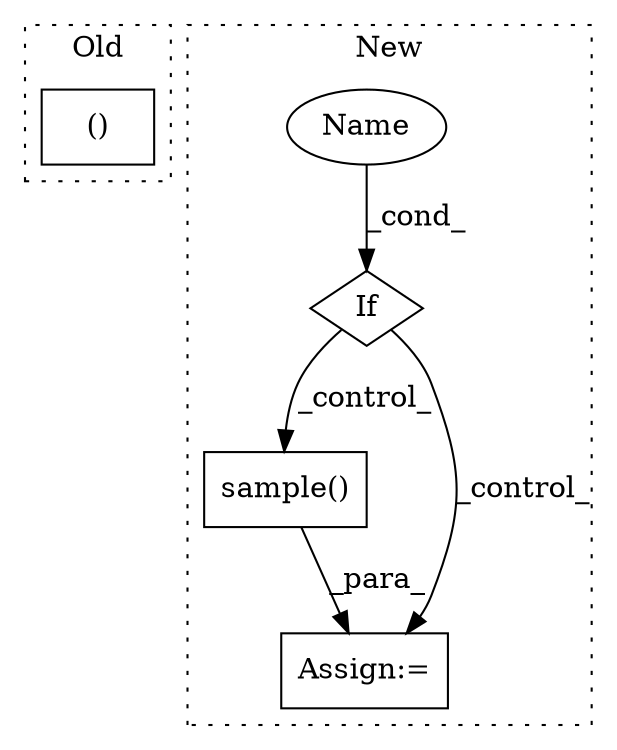 digraph G {
subgraph cluster0 {
1 [label="()" a="54" s="7565" l="3" shape="box"];
label = "Old";
style="dotted";
}
subgraph cluster1 {
2 [label="sample()" a="75" s="7131" l="29" shape="box"];
3 [label="Assign:=" a="68" s="7128" l="3" shape="box"];
4 [label="Name" a="87" s="7004" l="13" shape="ellipse"];
5 [label="If" a="96" s="7001" l="3" shape="diamond"];
label = "New";
style="dotted";
}
2 -> 3 [label="_para_"];
4 -> 5 [label="_cond_"];
5 -> 3 [label="_control_"];
5 -> 2 [label="_control_"];
}